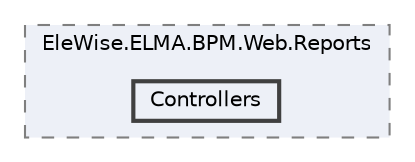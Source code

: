 digraph "Web/Modules/EleWise.ELMA.BPM.Web.Reports/Controllers"
{
 // LATEX_PDF_SIZE
  bgcolor="transparent";
  edge [fontname=Helvetica,fontsize=10,labelfontname=Helvetica,labelfontsize=10];
  node [fontname=Helvetica,fontsize=10,shape=box,height=0.2,width=0.4];
  compound=true
  subgraph clusterdir_0be568c4914e3e80436e1ad83c4357fc {
    graph [ bgcolor="#edf0f7", pencolor="grey50", label="EleWise.ELMA.BPM.Web.Reports", fontname=Helvetica,fontsize=10 style="filled,dashed", URL="dir_0be568c4914e3e80436e1ad83c4357fc.html",tooltip=""]
  dir_f4dd3a834f60ea6f294056a9c70d3980 [label="Controllers", fillcolor="#edf0f7", color="grey25", style="filled,bold", URL="dir_f4dd3a834f60ea6f294056a9c70d3980.html",tooltip=""];
  }
}
